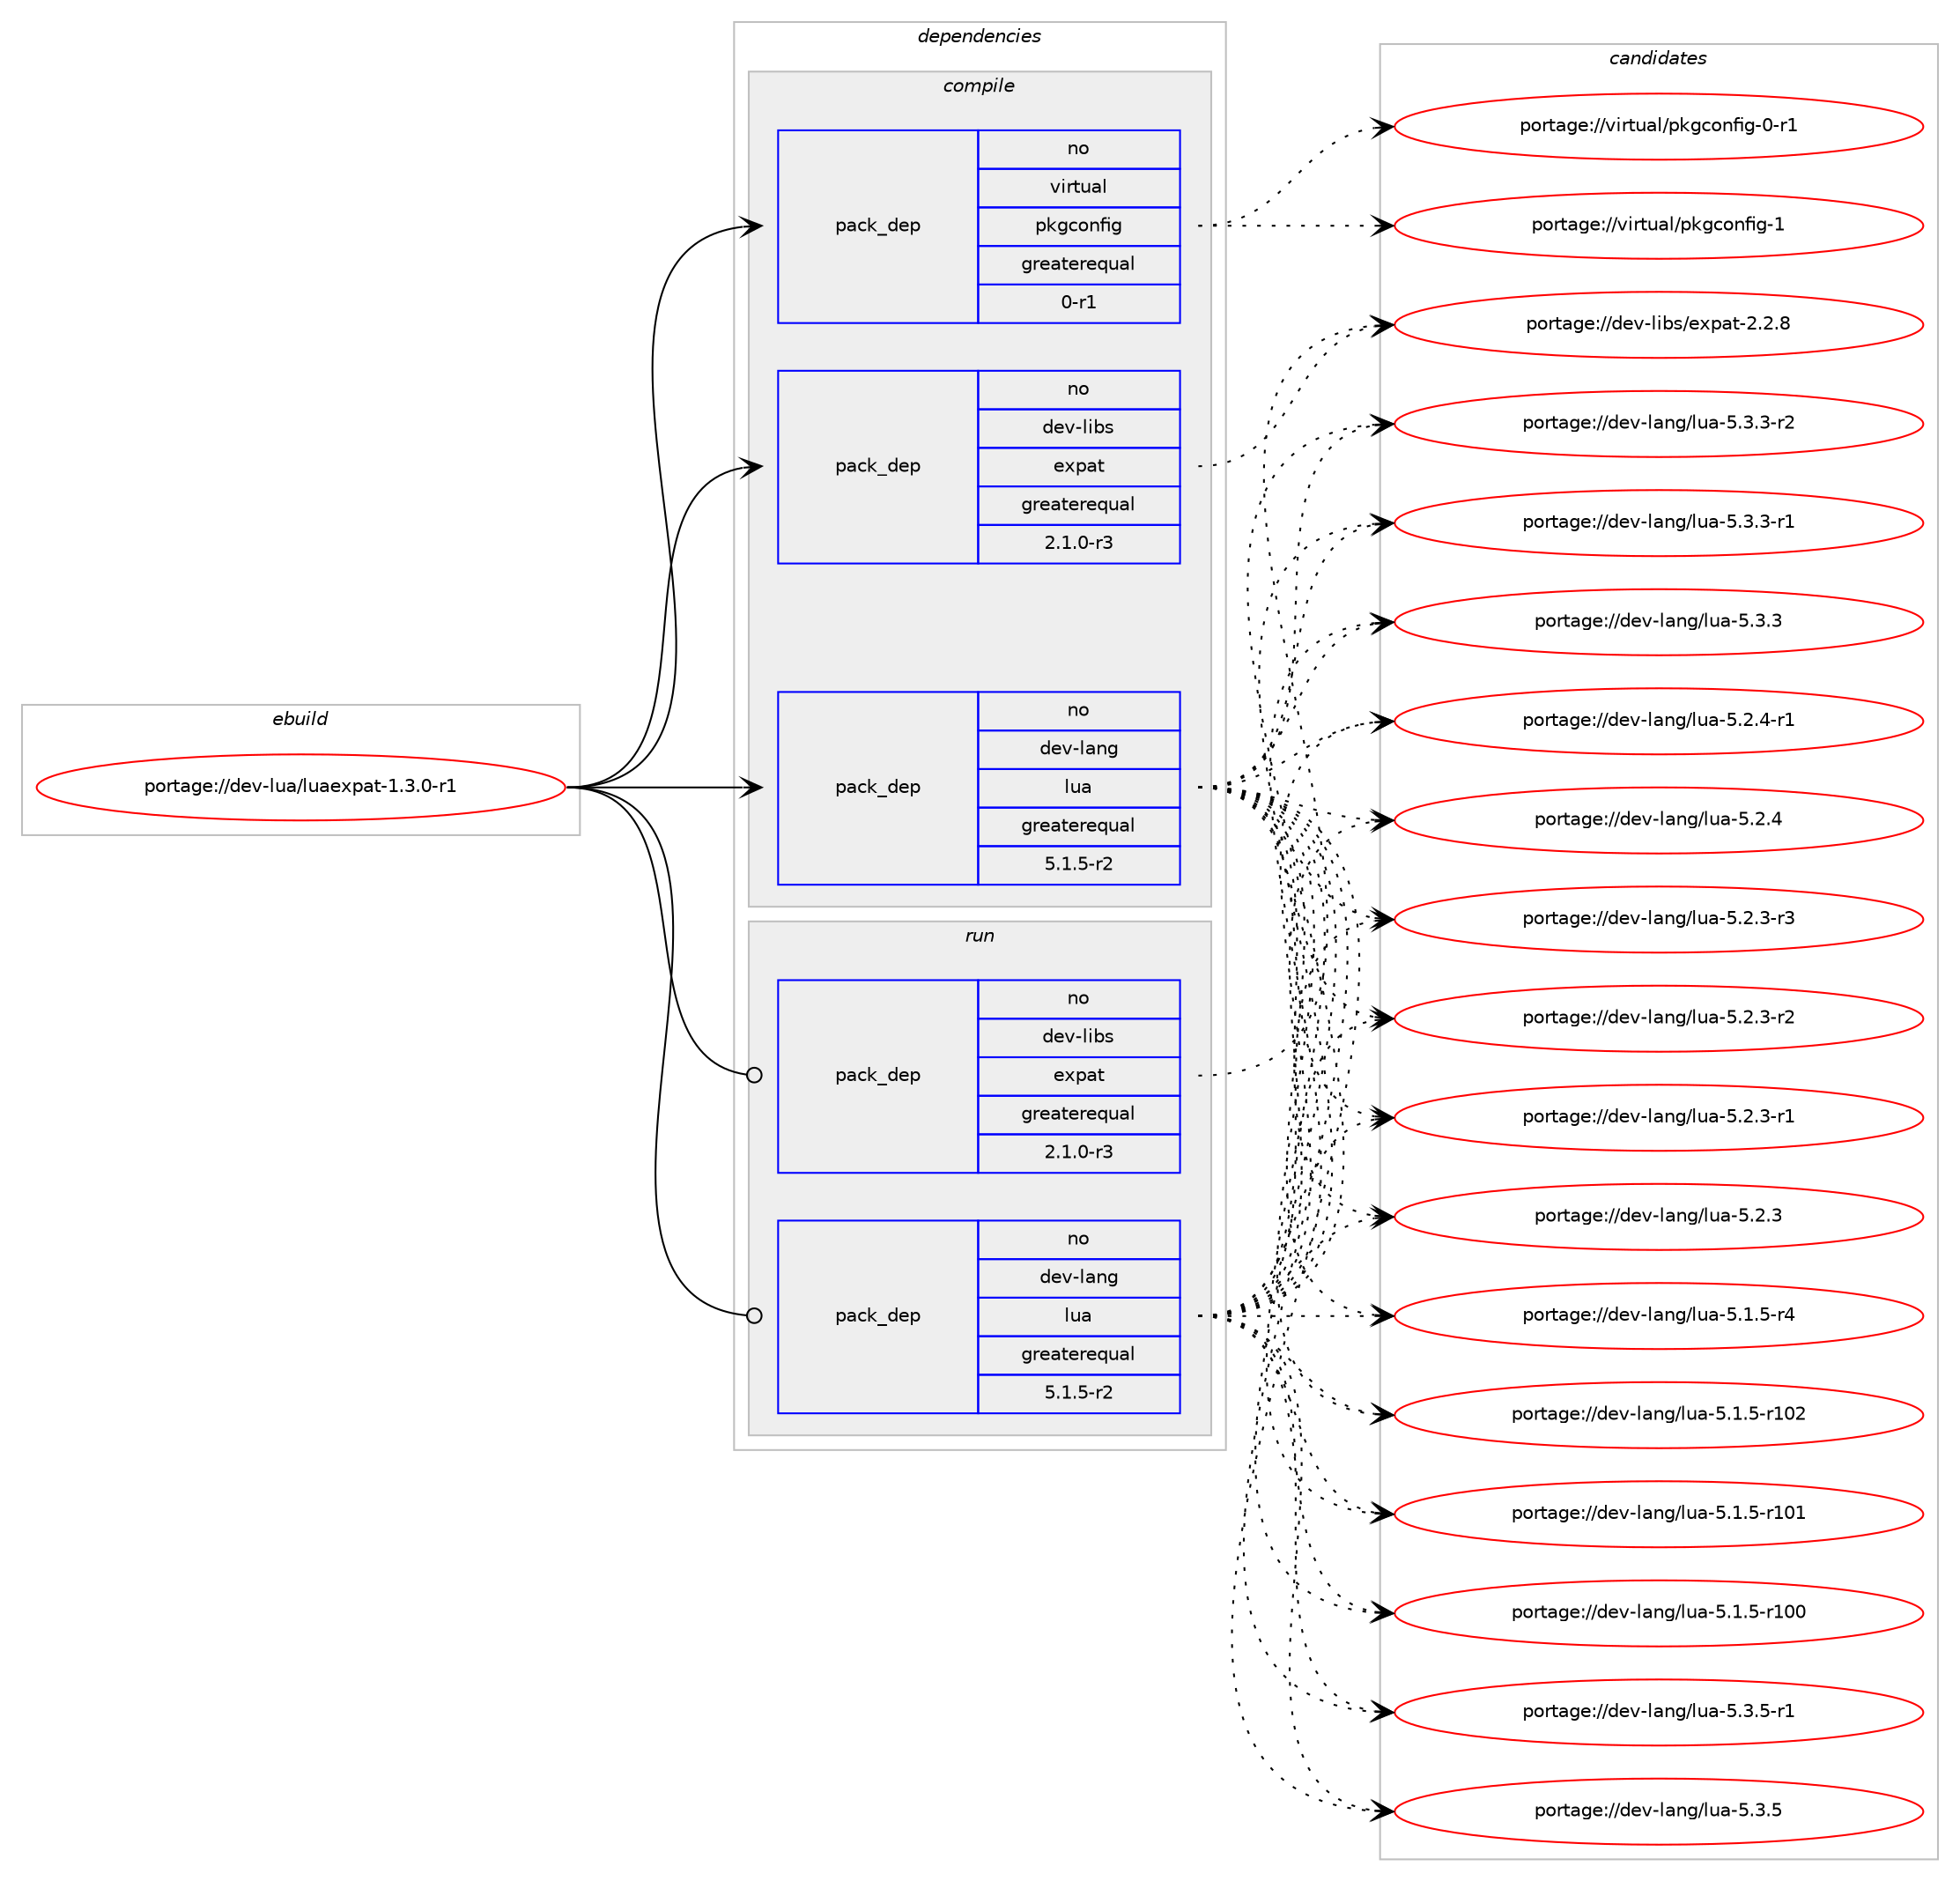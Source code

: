 digraph prolog {

# *************
# Graph options
# *************

newrank=true;
concentrate=true;
compound=true;
graph [rankdir=LR,fontname=Helvetica,fontsize=10,ranksep=1.5];#, ranksep=2.5, nodesep=0.2];
edge  [arrowhead=vee];
node  [fontname=Helvetica,fontsize=10];

# **********
# The ebuild
# **********

subgraph cluster_leftcol {
color=gray;
rank=same;
label=<<i>ebuild</i>>;
id [label="portage://dev-lua/luaexpat-1.3.0-r1", color=red, width=4, href="../dev-lua/luaexpat-1.3.0-r1.svg"];
}

# ****************
# The dependencies
# ****************

subgraph cluster_midcol {
color=gray;
label=<<i>dependencies</i>>;
subgraph cluster_compile {
fillcolor="#eeeeee";
style=filled;
label=<<i>compile</i>>;
subgraph pack377025 {
dependency505297 [label=<<TABLE BORDER="0" CELLBORDER="1" CELLSPACING="0" CELLPADDING="4" WIDTH="220"><TR><TD ROWSPAN="6" CELLPADDING="30">pack_dep</TD></TR><TR><TD WIDTH="110">no</TD></TR><TR><TD>dev-lang</TD></TR><TR><TD>lua</TD></TR><TR><TD>greaterequal</TD></TR><TR><TD>5.1.5-r2</TD></TR></TABLE>>, shape=none, color=blue];
}
id:e -> dependency505297:w [weight=20,style="solid",arrowhead="vee"];
subgraph pack377026 {
dependency505298 [label=<<TABLE BORDER="0" CELLBORDER="1" CELLSPACING="0" CELLPADDING="4" WIDTH="220"><TR><TD ROWSPAN="6" CELLPADDING="30">pack_dep</TD></TR><TR><TD WIDTH="110">no</TD></TR><TR><TD>dev-libs</TD></TR><TR><TD>expat</TD></TR><TR><TD>greaterequal</TD></TR><TR><TD>2.1.0-r3</TD></TR></TABLE>>, shape=none, color=blue];
}
id:e -> dependency505298:w [weight=20,style="solid",arrowhead="vee"];
subgraph pack377027 {
dependency505299 [label=<<TABLE BORDER="0" CELLBORDER="1" CELLSPACING="0" CELLPADDING="4" WIDTH="220"><TR><TD ROWSPAN="6" CELLPADDING="30">pack_dep</TD></TR><TR><TD WIDTH="110">no</TD></TR><TR><TD>virtual</TD></TR><TR><TD>pkgconfig</TD></TR><TR><TD>greaterequal</TD></TR><TR><TD>0-r1</TD></TR></TABLE>>, shape=none, color=blue];
}
id:e -> dependency505299:w [weight=20,style="solid",arrowhead="vee"];
}
subgraph cluster_compileandrun {
fillcolor="#eeeeee";
style=filled;
label=<<i>compile and run</i>>;
}
subgraph cluster_run {
fillcolor="#eeeeee";
style=filled;
label=<<i>run</i>>;
subgraph pack377028 {
dependency505300 [label=<<TABLE BORDER="0" CELLBORDER="1" CELLSPACING="0" CELLPADDING="4" WIDTH="220"><TR><TD ROWSPAN="6" CELLPADDING="30">pack_dep</TD></TR><TR><TD WIDTH="110">no</TD></TR><TR><TD>dev-lang</TD></TR><TR><TD>lua</TD></TR><TR><TD>greaterequal</TD></TR><TR><TD>5.1.5-r2</TD></TR></TABLE>>, shape=none, color=blue];
}
id:e -> dependency505300:w [weight=20,style="solid",arrowhead="odot"];
subgraph pack377029 {
dependency505301 [label=<<TABLE BORDER="0" CELLBORDER="1" CELLSPACING="0" CELLPADDING="4" WIDTH="220"><TR><TD ROWSPAN="6" CELLPADDING="30">pack_dep</TD></TR><TR><TD WIDTH="110">no</TD></TR><TR><TD>dev-libs</TD></TR><TR><TD>expat</TD></TR><TR><TD>greaterequal</TD></TR><TR><TD>2.1.0-r3</TD></TR></TABLE>>, shape=none, color=blue];
}
id:e -> dependency505301:w [weight=20,style="solid",arrowhead="odot"];
}
}

# **************
# The candidates
# **************

subgraph cluster_choices {
rank=same;
color=gray;
label=<<i>candidates</i>>;

subgraph choice377025 {
color=black;
nodesep=1;
choice100101118451089711010347108117974553465146534511449 [label="portage://dev-lang/lua-5.3.5-r1", color=red, width=4,href="../dev-lang/lua-5.3.5-r1.svg"];
choice10010111845108971101034710811797455346514653 [label="portage://dev-lang/lua-5.3.5", color=red, width=4,href="../dev-lang/lua-5.3.5.svg"];
choice100101118451089711010347108117974553465146514511450 [label="portage://dev-lang/lua-5.3.3-r2", color=red, width=4,href="../dev-lang/lua-5.3.3-r2.svg"];
choice100101118451089711010347108117974553465146514511449 [label="portage://dev-lang/lua-5.3.3-r1", color=red, width=4,href="../dev-lang/lua-5.3.3-r1.svg"];
choice10010111845108971101034710811797455346514651 [label="portage://dev-lang/lua-5.3.3", color=red, width=4,href="../dev-lang/lua-5.3.3.svg"];
choice100101118451089711010347108117974553465046524511449 [label="portage://dev-lang/lua-5.2.4-r1", color=red, width=4,href="../dev-lang/lua-5.2.4-r1.svg"];
choice10010111845108971101034710811797455346504652 [label="portage://dev-lang/lua-5.2.4", color=red, width=4,href="../dev-lang/lua-5.2.4.svg"];
choice100101118451089711010347108117974553465046514511451 [label="portage://dev-lang/lua-5.2.3-r3", color=red, width=4,href="../dev-lang/lua-5.2.3-r3.svg"];
choice100101118451089711010347108117974553465046514511450 [label="portage://dev-lang/lua-5.2.3-r2", color=red, width=4,href="../dev-lang/lua-5.2.3-r2.svg"];
choice100101118451089711010347108117974553465046514511449 [label="portage://dev-lang/lua-5.2.3-r1", color=red, width=4,href="../dev-lang/lua-5.2.3-r1.svg"];
choice10010111845108971101034710811797455346504651 [label="portage://dev-lang/lua-5.2.3", color=red, width=4,href="../dev-lang/lua-5.2.3.svg"];
choice100101118451089711010347108117974553464946534511452 [label="portage://dev-lang/lua-5.1.5-r4", color=red, width=4,href="../dev-lang/lua-5.1.5-r4.svg"];
choice1001011184510897110103471081179745534649465345114494850 [label="portage://dev-lang/lua-5.1.5-r102", color=red, width=4,href="../dev-lang/lua-5.1.5-r102.svg"];
choice1001011184510897110103471081179745534649465345114494849 [label="portage://dev-lang/lua-5.1.5-r101", color=red, width=4,href="../dev-lang/lua-5.1.5-r101.svg"];
choice1001011184510897110103471081179745534649465345114494848 [label="portage://dev-lang/lua-5.1.5-r100", color=red, width=4,href="../dev-lang/lua-5.1.5-r100.svg"];
dependency505297:e -> choice100101118451089711010347108117974553465146534511449:w [style=dotted,weight="100"];
dependency505297:e -> choice10010111845108971101034710811797455346514653:w [style=dotted,weight="100"];
dependency505297:e -> choice100101118451089711010347108117974553465146514511450:w [style=dotted,weight="100"];
dependency505297:e -> choice100101118451089711010347108117974553465146514511449:w [style=dotted,weight="100"];
dependency505297:e -> choice10010111845108971101034710811797455346514651:w [style=dotted,weight="100"];
dependency505297:e -> choice100101118451089711010347108117974553465046524511449:w [style=dotted,weight="100"];
dependency505297:e -> choice10010111845108971101034710811797455346504652:w [style=dotted,weight="100"];
dependency505297:e -> choice100101118451089711010347108117974553465046514511451:w [style=dotted,weight="100"];
dependency505297:e -> choice100101118451089711010347108117974553465046514511450:w [style=dotted,weight="100"];
dependency505297:e -> choice100101118451089711010347108117974553465046514511449:w [style=dotted,weight="100"];
dependency505297:e -> choice10010111845108971101034710811797455346504651:w [style=dotted,weight="100"];
dependency505297:e -> choice100101118451089711010347108117974553464946534511452:w [style=dotted,weight="100"];
dependency505297:e -> choice1001011184510897110103471081179745534649465345114494850:w [style=dotted,weight="100"];
dependency505297:e -> choice1001011184510897110103471081179745534649465345114494849:w [style=dotted,weight="100"];
dependency505297:e -> choice1001011184510897110103471081179745534649465345114494848:w [style=dotted,weight="100"];
}
subgraph choice377026 {
color=black;
nodesep=1;
choice10010111845108105981154710112011297116455046504656 [label="portage://dev-libs/expat-2.2.8", color=red, width=4,href="../dev-libs/expat-2.2.8.svg"];
dependency505298:e -> choice10010111845108105981154710112011297116455046504656:w [style=dotted,weight="100"];
}
subgraph choice377027 {
color=black;
nodesep=1;
choice1181051141161179710847112107103991111101021051034549 [label="portage://virtual/pkgconfig-1", color=red, width=4,href="../virtual/pkgconfig-1.svg"];
choice11810511411611797108471121071039911111010210510345484511449 [label="portage://virtual/pkgconfig-0-r1", color=red, width=4,href="../virtual/pkgconfig-0-r1.svg"];
dependency505299:e -> choice1181051141161179710847112107103991111101021051034549:w [style=dotted,weight="100"];
dependency505299:e -> choice11810511411611797108471121071039911111010210510345484511449:w [style=dotted,weight="100"];
}
subgraph choice377028 {
color=black;
nodesep=1;
choice100101118451089711010347108117974553465146534511449 [label="portage://dev-lang/lua-5.3.5-r1", color=red, width=4,href="../dev-lang/lua-5.3.5-r1.svg"];
choice10010111845108971101034710811797455346514653 [label="portage://dev-lang/lua-5.3.5", color=red, width=4,href="../dev-lang/lua-5.3.5.svg"];
choice100101118451089711010347108117974553465146514511450 [label="portage://dev-lang/lua-5.3.3-r2", color=red, width=4,href="../dev-lang/lua-5.3.3-r2.svg"];
choice100101118451089711010347108117974553465146514511449 [label="portage://dev-lang/lua-5.3.3-r1", color=red, width=4,href="../dev-lang/lua-5.3.3-r1.svg"];
choice10010111845108971101034710811797455346514651 [label="portage://dev-lang/lua-5.3.3", color=red, width=4,href="../dev-lang/lua-5.3.3.svg"];
choice100101118451089711010347108117974553465046524511449 [label="portage://dev-lang/lua-5.2.4-r1", color=red, width=4,href="../dev-lang/lua-5.2.4-r1.svg"];
choice10010111845108971101034710811797455346504652 [label="portage://dev-lang/lua-5.2.4", color=red, width=4,href="../dev-lang/lua-5.2.4.svg"];
choice100101118451089711010347108117974553465046514511451 [label="portage://dev-lang/lua-5.2.3-r3", color=red, width=4,href="../dev-lang/lua-5.2.3-r3.svg"];
choice100101118451089711010347108117974553465046514511450 [label="portage://dev-lang/lua-5.2.3-r2", color=red, width=4,href="../dev-lang/lua-5.2.3-r2.svg"];
choice100101118451089711010347108117974553465046514511449 [label="portage://dev-lang/lua-5.2.3-r1", color=red, width=4,href="../dev-lang/lua-5.2.3-r1.svg"];
choice10010111845108971101034710811797455346504651 [label="portage://dev-lang/lua-5.2.3", color=red, width=4,href="../dev-lang/lua-5.2.3.svg"];
choice100101118451089711010347108117974553464946534511452 [label="portage://dev-lang/lua-5.1.5-r4", color=red, width=4,href="../dev-lang/lua-5.1.5-r4.svg"];
choice1001011184510897110103471081179745534649465345114494850 [label="portage://dev-lang/lua-5.1.5-r102", color=red, width=4,href="../dev-lang/lua-5.1.5-r102.svg"];
choice1001011184510897110103471081179745534649465345114494849 [label="portage://dev-lang/lua-5.1.5-r101", color=red, width=4,href="../dev-lang/lua-5.1.5-r101.svg"];
choice1001011184510897110103471081179745534649465345114494848 [label="portage://dev-lang/lua-5.1.5-r100", color=red, width=4,href="../dev-lang/lua-5.1.5-r100.svg"];
dependency505300:e -> choice100101118451089711010347108117974553465146534511449:w [style=dotted,weight="100"];
dependency505300:e -> choice10010111845108971101034710811797455346514653:w [style=dotted,weight="100"];
dependency505300:e -> choice100101118451089711010347108117974553465146514511450:w [style=dotted,weight="100"];
dependency505300:e -> choice100101118451089711010347108117974553465146514511449:w [style=dotted,weight="100"];
dependency505300:e -> choice10010111845108971101034710811797455346514651:w [style=dotted,weight="100"];
dependency505300:e -> choice100101118451089711010347108117974553465046524511449:w [style=dotted,weight="100"];
dependency505300:e -> choice10010111845108971101034710811797455346504652:w [style=dotted,weight="100"];
dependency505300:e -> choice100101118451089711010347108117974553465046514511451:w [style=dotted,weight="100"];
dependency505300:e -> choice100101118451089711010347108117974553465046514511450:w [style=dotted,weight="100"];
dependency505300:e -> choice100101118451089711010347108117974553465046514511449:w [style=dotted,weight="100"];
dependency505300:e -> choice10010111845108971101034710811797455346504651:w [style=dotted,weight="100"];
dependency505300:e -> choice100101118451089711010347108117974553464946534511452:w [style=dotted,weight="100"];
dependency505300:e -> choice1001011184510897110103471081179745534649465345114494850:w [style=dotted,weight="100"];
dependency505300:e -> choice1001011184510897110103471081179745534649465345114494849:w [style=dotted,weight="100"];
dependency505300:e -> choice1001011184510897110103471081179745534649465345114494848:w [style=dotted,weight="100"];
}
subgraph choice377029 {
color=black;
nodesep=1;
choice10010111845108105981154710112011297116455046504656 [label="portage://dev-libs/expat-2.2.8", color=red, width=4,href="../dev-libs/expat-2.2.8.svg"];
dependency505301:e -> choice10010111845108105981154710112011297116455046504656:w [style=dotted,weight="100"];
}
}

}
